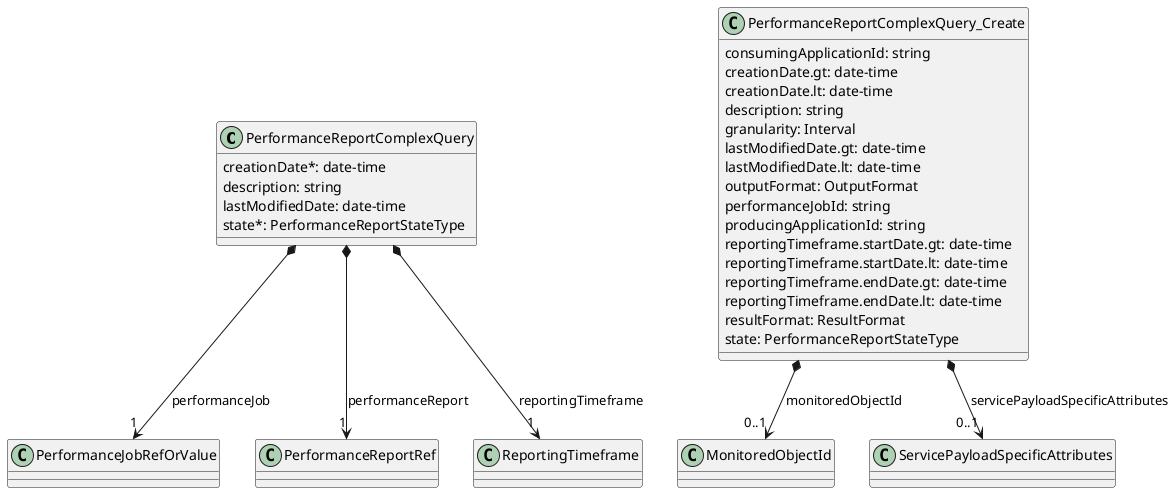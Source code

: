 @startuml performanceReportComplexQueryModel

class PerformanceReportComplexQuery {

    creationDate*: date-time
    description: string
    lastModifiedDate: date-time
    state*: PerformanceReportStateType
}

PerformanceReportComplexQuery *-->"1" PerformanceJobRefOrValue : performanceJob
PerformanceReportComplexQuery *-->"1" PerformanceReportRef : performanceReport
PerformanceReportComplexQuery *-->"1" ReportingTimeframe : reportingTimeframe



class PerformanceReportComplexQuery_Create {

    consumingApplicationId: string
    creationDate.gt: date-time
    creationDate.lt: date-time
    description: string
    granularity: Interval
    lastModifiedDate.gt: date-time
    lastModifiedDate.lt: date-time
    outputFormat: OutputFormat
    performanceJobId: string
    producingApplicationId: string
    reportingTimeframe.startDate.gt: date-time
    reportingTimeframe.startDate.lt: date-time
    reportingTimeframe.endDate.gt: date-time
    reportingTimeframe.endDate.lt: date-time
    resultFormat: ResultFormat
    state: PerformanceReportStateType
}

PerformanceReportComplexQuery_Create *-->"0..1" MonitoredObjectId : monitoredObjectId
PerformanceReportComplexQuery_Create *-->"0..1" ServicePayloadSpecificAttributes : servicePayloadSpecificAttributes


@enduml